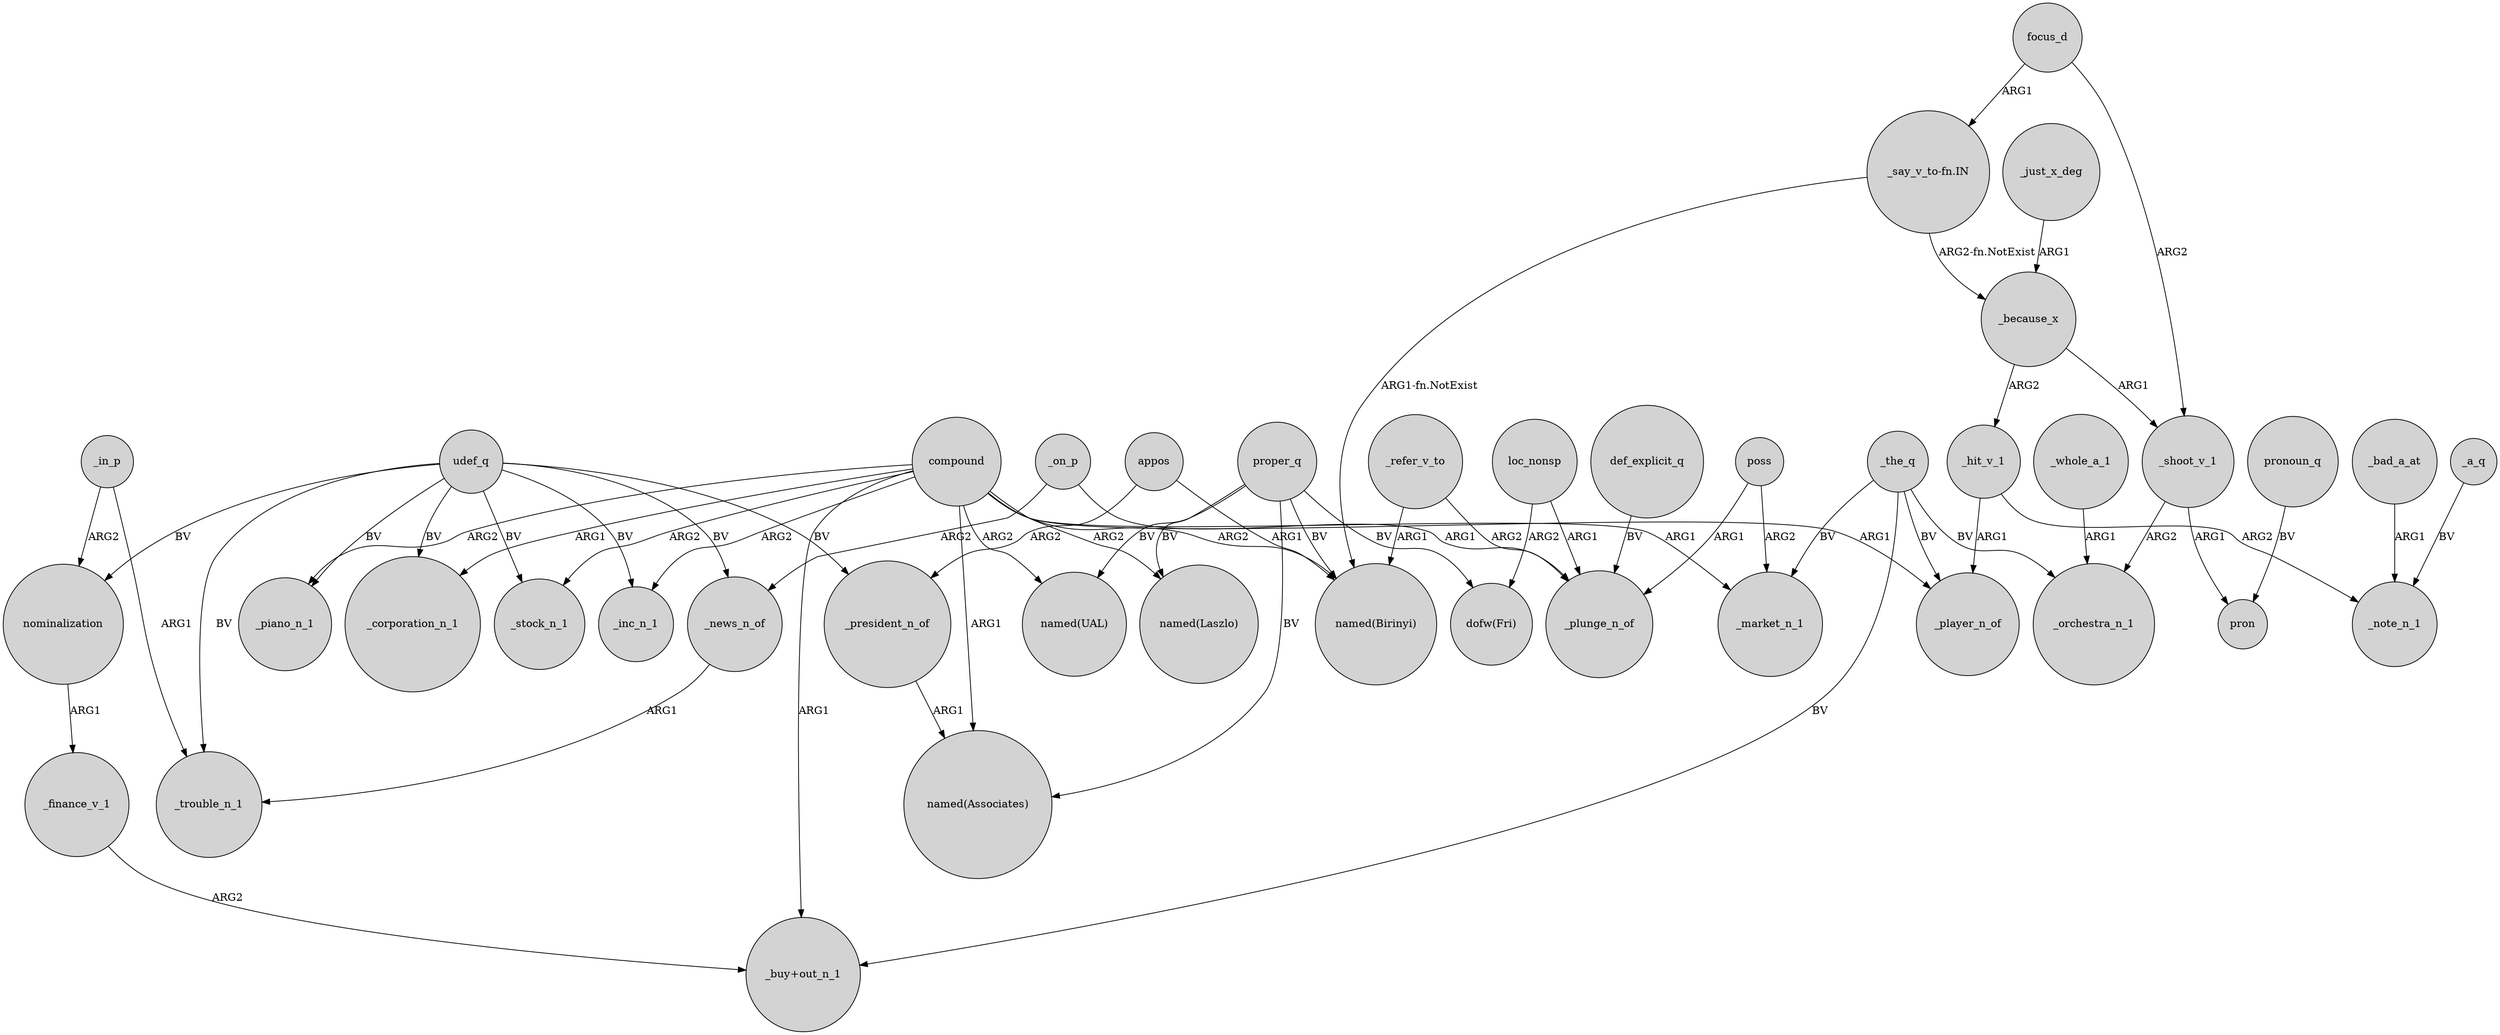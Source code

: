 digraph {
	node [shape=circle style=filled]
	_because_x -> _hit_v_1 [label=ARG2]
	_shoot_v_1 -> pron [label=ARG1]
	_refer_v_to -> _plunge_n_of [label=ARG2]
	loc_nonsp -> _plunge_n_of [label=ARG1]
	proper_q -> "dofw(Fri)" [label=BV]
	_just_x_deg -> _because_x [label=ARG1]
	udef_q -> _inc_n_1 [label=BV]
	"_say_v_to-fn.IN" -> _because_x [label="ARG2-fn.NotExist"]
	udef_q -> _piano_n_1 [label=BV]
	_news_n_of -> _trouble_n_1 [label=ARG1]
	_hit_v_1 -> _player_n_of [label=ARG1]
	compound -> "named(Laszlo)" [label=ARG2]
	_president_n_of -> "named(Associates)" [label=ARG1]
	"_say_v_to-fn.IN" -> "named(Birinyi)" [label="ARG1-fn.NotExist"]
	_finance_v_1 -> "_buy+out_n_1" [label=ARG2]
	nominalization -> _finance_v_1 [label=ARG1]
	compound -> "named(UAL)" [label=ARG2]
	_a_q -> _note_n_1 [label=BV]
	loc_nonsp -> "dofw(Fri)" [label=ARG2]
	_in_p -> _trouble_n_1 [label=ARG1]
	poss -> _plunge_n_of [label=ARG1]
	udef_q -> _trouble_n_1 [label=BV]
	focus_d -> _shoot_v_1 [label=ARG2]
	compound -> _stock_n_1 [label=ARG2]
	def_explicit_q -> _plunge_n_of [label=BV]
	appos -> _president_n_of [label=ARG2]
	pronoun_q -> pron [label=BV]
	udef_q -> _corporation_n_1 [label=BV]
	_the_q -> "_buy+out_n_1" [label=BV]
	compound -> "named(Birinyi)" [label=ARG2]
	udef_q -> _stock_n_1 [label=BV]
	poss -> _market_n_1 [label=ARG2]
	compound -> _corporation_n_1 [label=ARG1]
	udef_q -> _president_n_of [label=BV]
	proper_q -> "named(Laszlo)" [label=BV]
	_refer_v_to -> "named(Birinyi)" [label=ARG1]
	compound -> _piano_n_1 [label=ARG2]
	udef_q -> nominalization [label=BV]
	proper_q -> "named(UAL)" [label=BV]
	appos -> "named(Birinyi)" [label=ARG1]
	_the_q -> _player_n_of [label=BV]
	_because_x -> _shoot_v_1 [label=ARG1]
	compound -> "named(Associates)" [label=ARG1]
	_hit_v_1 -> _note_n_1 [label=ARG2]
	_on_p -> _news_n_of [label=ARG2]
	udef_q -> _news_n_of [label=BV]
	compound -> _market_n_1 [label=ARG1]
	proper_q -> "named(Associates)" [label=BV]
	proper_q -> "named(Birinyi)" [label=BV]
	_in_p -> nominalization [label=ARG2]
	_shoot_v_1 -> _orchestra_n_1 [label=ARG2]
	_whole_a_1 -> _orchestra_n_1 [label=ARG1]
	_bad_a_at -> _note_n_1 [label=ARG1]
	_the_q -> _market_n_1 [label=BV]
	compound -> _player_n_of [label=ARG1]
	compound -> _inc_n_1 [label=ARG2]
	_the_q -> _orchestra_n_1 [label=BV]
	compound -> "_buy+out_n_1" [label=ARG1]
	focus_d -> "_say_v_to-fn.IN" [label=ARG1]
	_on_p -> _plunge_n_of [label=ARG1]
}
